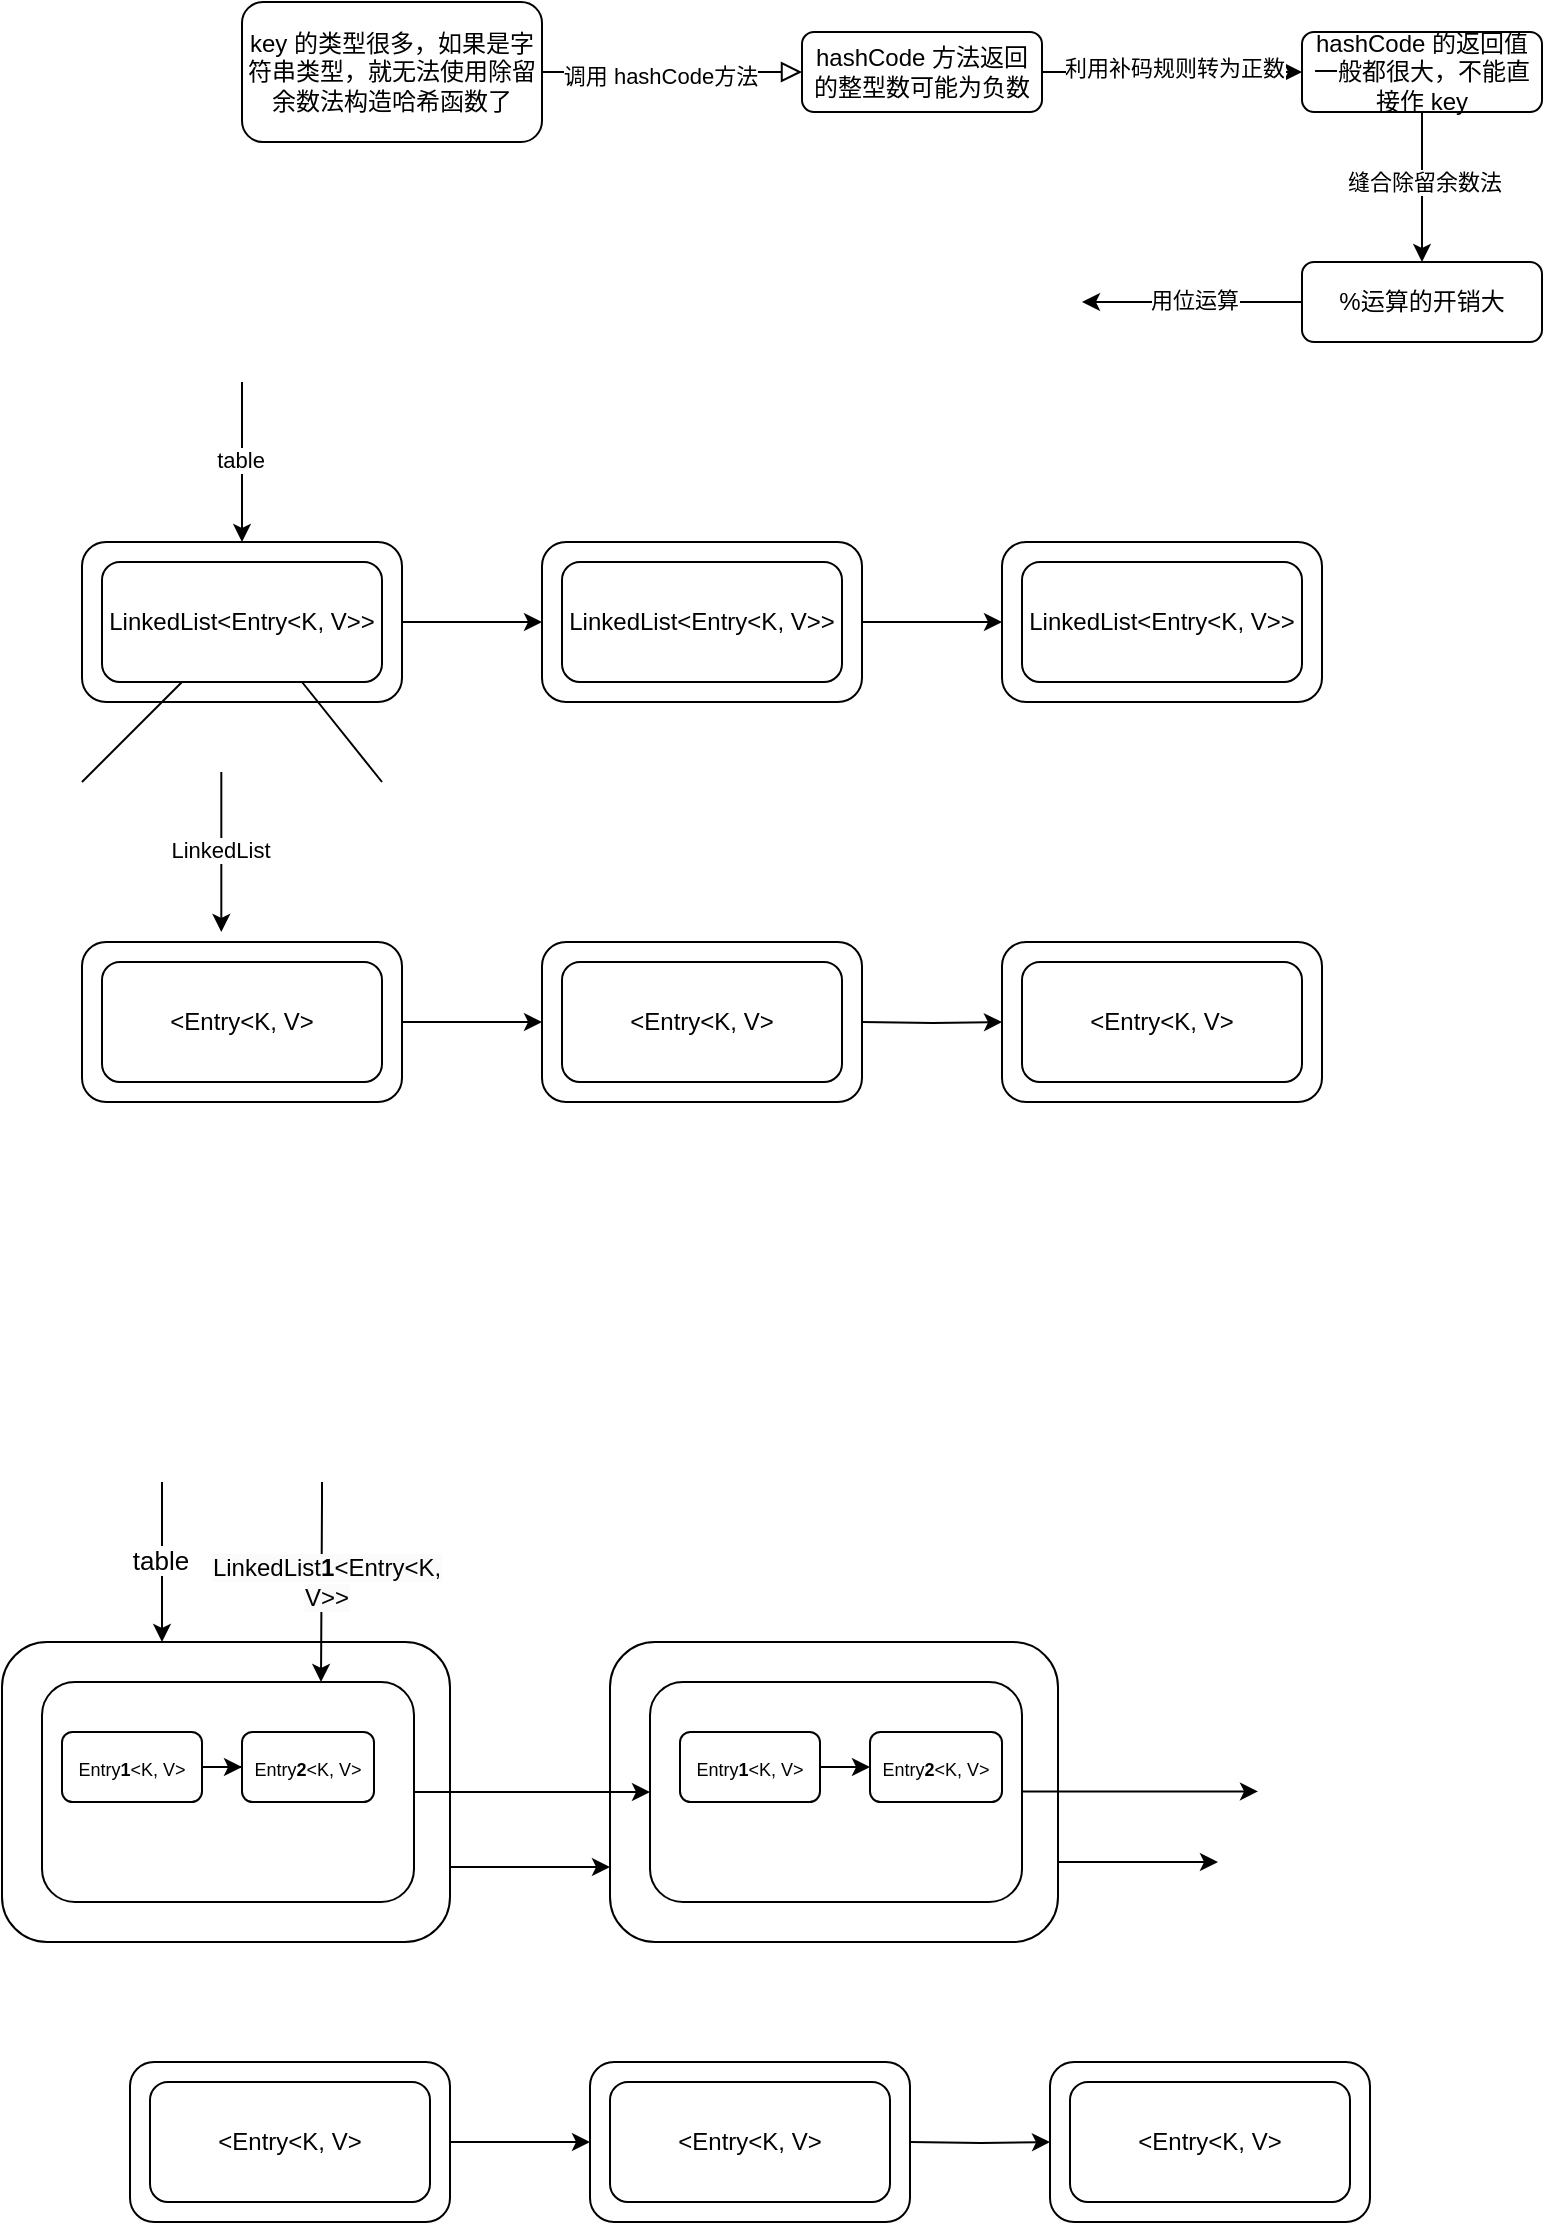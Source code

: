 <mxfile version="24.8.3">
  <diagram id="C5RBs43oDa-KdzZeNtuy" name="Page-1">
    <mxGraphModel dx="1143" dy="655" grid="1" gridSize="10" guides="1" tooltips="1" connect="1" arrows="1" fold="1" page="1" pageScale="1" pageWidth="827" pageHeight="1169" math="0" shadow="0">
      <root>
        <mxCell id="WIyWlLk6GJQsqaUBKTNV-0" />
        <mxCell id="WIyWlLk6GJQsqaUBKTNV-1" parent="WIyWlLk6GJQsqaUBKTNV-0" />
        <mxCell id="WIyWlLk6GJQsqaUBKTNV-2" value="" style="rounded=0;html=1;jettySize=auto;orthogonalLoop=1;fontSize=11;endArrow=block;endFill=0;endSize=8;strokeWidth=1;shadow=0;labelBackgroundColor=none;edgeStyle=orthogonalEdgeStyle;entryX=0;entryY=0.5;entryDx=0;entryDy=0;" parent="WIyWlLk6GJQsqaUBKTNV-1" source="WIyWlLk6GJQsqaUBKTNV-3" target="WIyWlLk6GJQsqaUBKTNV-7" edge="1">
          <mxGeometry relative="1" as="geometry">
            <mxPoint x="370" y="95" as="targetPoint" />
          </mxGeometry>
        </mxCell>
        <mxCell id="nxlaYupGEVczuKN7mVsK-0" value="调用 hashCode方法" style="edgeLabel;html=1;align=center;verticalAlign=middle;resizable=0;points=[];" parent="WIyWlLk6GJQsqaUBKTNV-2" vertex="1" connectable="0">
          <mxGeometry x="-0.094" y="-2" relative="1" as="geometry">
            <mxPoint as="offset" />
          </mxGeometry>
        </mxCell>
        <mxCell id="WIyWlLk6GJQsqaUBKTNV-3" value="key 的类型很多，如果是字符串类型，就无法使用除留余数法构造哈希函数了" style="rounded=1;whiteSpace=wrap;html=1;fontSize=12;glass=0;strokeWidth=1;shadow=0;" parent="WIyWlLk6GJQsqaUBKTNV-1" vertex="1">
          <mxGeometry x="160" y="60" width="150" height="70" as="geometry" />
        </mxCell>
        <mxCell id="nxlaYupGEVczuKN7mVsK-2" style="edgeStyle=orthogonalEdgeStyle;rounded=0;orthogonalLoop=1;jettySize=auto;html=1;exitX=1;exitY=0.5;exitDx=0;exitDy=0;entryX=0;entryY=0.5;entryDx=0;entryDy=0;" parent="WIyWlLk6GJQsqaUBKTNV-1" source="WIyWlLk6GJQsqaUBKTNV-7" target="nxlaYupGEVczuKN7mVsK-1" edge="1">
          <mxGeometry relative="1" as="geometry" />
        </mxCell>
        <mxCell id="nxlaYupGEVczuKN7mVsK-3" value="利用补码规则转为正数" style="edgeLabel;html=1;align=center;verticalAlign=middle;resizable=0;points=[];" parent="nxlaYupGEVczuKN7mVsK-2" vertex="1" connectable="0">
          <mxGeometry x="0.008" y="2" relative="1" as="geometry">
            <mxPoint as="offset" />
          </mxGeometry>
        </mxCell>
        <mxCell id="WIyWlLk6GJQsqaUBKTNV-7" value="hashCode 方法返回的整型数可能为负数" style="rounded=1;whiteSpace=wrap;html=1;fontSize=12;glass=0;strokeWidth=1;shadow=0;" parent="WIyWlLk6GJQsqaUBKTNV-1" vertex="1">
          <mxGeometry x="440" y="75" width="120" height="40" as="geometry" />
        </mxCell>
        <mxCell id="nxlaYupGEVczuKN7mVsK-5" style="edgeStyle=orthogonalEdgeStyle;rounded=0;orthogonalLoop=1;jettySize=auto;html=1;exitX=0.5;exitY=1;exitDx=0;exitDy=0;entryX=0.5;entryY=0;entryDx=0;entryDy=0;" parent="WIyWlLk6GJQsqaUBKTNV-1" source="nxlaYupGEVczuKN7mVsK-1" target="nxlaYupGEVczuKN7mVsK-4" edge="1">
          <mxGeometry relative="1" as="geometry" />
        </mxCell>
        <mxCell id="nxlaYupGEVczuKN7mVsK-7" value="缝合除留余数法" style="edgeLabel;html=1;align=center;verticalAlign=middle;resizable=0;points=[];" parent="nxlaYupGEVczuKN7mVsK-5" vertex="1" connectable="0">
          <mxGeometry x="-0.086" y="1" relative="1" as="geometry">
            <mxPoint as="offset" />
          </mxGeometry>
        </mxCell>
        <mxCell id="nxlaYupGEVczuKN7mVsK-1" value="hashCode 的返回值一般都很大，不能直接作 key" style="rounded=1;whiteSpace=wrap;html=1;fontSize=12;glass=0;strokeWidth=1;shadow=0;" parent="WIyWlLk6GJQsqaUBKTNV-1" vertex="1">
          <mxGeometry x="690" y="75" width="120" height="40" as="geometry" />
        </mxCell>
        <mxCell id="nxlaYupGEVczuKN7mVsK-8" style="edgeStyle=orthogonalEdgeStyle;rounded=0;orthogonalLoop=1;jettySize=auto;html=1;" parent="WIyWlLk6GJQsqaUBKTNV-1" source="nxlaYupGEVczuKN7mVsK-4" edge="1">
          <mxGeometry relative="1" as="geometry">
            <mxPoint x="580" y="210" as="targetPoint" />
          </mxGeometry>
        </mxCell>
        <mxCell id="nxlaYupGEVczuKN7mVsK-10" value="用位运算" style="edgeLabel;html=1;align=center;verticalAlign=middle;resizable=0;points=[];" parent="nxlaYupGEVczuKN7mVsK-8" vertex="1" connectable="0">
          <mxGeometry x="-0.013" y="-1" relative="1" as="geometry">
            <mxPoint x="1" y="-1" as="offset" />
          </mxGeometry>
        </mxCell>
        <mxCell id="nxlaYupGEVczuKN7mVsK-4" value="%运算的开销大" style="rounded=1;whiteSpace=wrap;html=1;fontSize=12;glass=0;strokeWidth=1;shadow=0;" parent="WIyWlLk6GJQsqaUBKTNV-1" vertex="1">
          <mxGeometry x="690" y="190" width="120" height="40" as="geometry" />
        </mxCell>
        <mxCell id="uVT4qS4KWNxR203_5THL-13" style="edgeStyle=orthogonalEdgeStyle;rounded=0;orthogonalLoop=1;jettySize=auto;html=1;exitX=1;exitY=0.5;exitDx=0;exitDy=0;entryX=0;entryY=0.5;entryDx=0;entryDy=0;" edge="1" parent="WIyWlLk6GJQsqaUBKTNV-1" source="uVT4qS4KWNxR203_5THL-10" target="uVT4qS4KWNxR203_5THL-15">
          <mxGeometry relative="1" as="geometry">
            <mxPoint x="310" y="359.724" as="targetPoint" />
          </mxGeometry>
        </mxCell>
        <mxCell id="uVT4qS4KWNxR203_5THL-10" value="" style="rounded=1;whiteSpace=wrap;html=1;" vertex="1" parent="WIyWlLk6GJQsqaUBKTNV-1">
          <mxGeometry x="80" y="330" width="160" height="80" as="geometry" />
        </mxCell>
        <mxCell id="uVT4qS4KWNxR203_5THL-11" style="edgeStyle=orthogonalEdgeStyle;rounded=0;orthogonalLoop=1;jettySize=auto;html=1;entryX=0.5;entryY=0;entryDx=0;entryDy=0;" edge="1" parent="WIyWlLk6GJQsqaUBKTNV-1">
          <mxGeometry relative="1" as="geometry">
            <mxPoint x="160" y="330" as="targetPoint" />
            <mxPoint x="160" y="250" as="sourcePoint" />
          </mxGeometry>
        </mxCell>
        <mxCell id="uVT4qS4KWNxR203_5THL-12" value="table" style="edgeLabel;html=1;align=center;verticalAlign=middle;resizable=0;points=[];" vertex="1" connectable="0" parent="uVT4qS4KWNxR203_5THL-11">
          <mxGeometry x="-0.039" y="-1" relative="1" as="geometry">
            <mxPoint as="offset" />
          </mxGeometry>
        </mxCell>
        <mxCell id="uVT4qS4KWNxR203_5THL-14" style="edgeStyle=orthogonalEdgeStyle;rounded=0;orthogonalLoop=1;jettySize=auto;html=1;exitX=1;exitY=0.5;exitDx=0;exitDy=0;entryX=0;entryY=0.5;entryDx=0;entryDy=0;" edge="1" parent="WIyWlLk6GJQsqaUBKTNV-1" source="uVT4qS4KWNxR203_5THL-15" target="uVT4qS4KWNxR203_5THL-17">
          <mxGeometry relative="1" as="geometry">
            <mxPoint x="540" y="359.724" as="targetPoint" />
          </mxGeometry>
        </mxCell>
        <mxCell id="uVT4qS4KWNxR203_5THL-15" value="" style="rounded=1;whiteSpace=wrap;html=1;" vertex="1" parent="WIyWlLk6GJQsqaUBKTNV-1">
          <mxGeometry x="310" y="330" width="160" height="80" as="geometry" />
        </mxCell>
        <mxCell id="uVT4qS4KWNxR203_5THL-17" value="" style="rounded=1;whiteSpace=wrap;html=1;" vertex="1" parent="WIyWlLk6GJQsqaUBKTNV-1">
          <mxGeometry x="540" y="330" width="160" height="80" as="geometry" />
        </mxCell>
        <mxCell id="uVT4qS4KWNxR203_5THL-19" value="LinkedList&amp;lt;Entry&amp;lt;K, V&amp;gt;&amp;gt;" style="rounded=1;whiteSpace=wrap;html=1;" vertex="1" parent="WIyWlLk6GJQsqaUBKTNV-1">
          <mxGeometry x="90" y="340" width="140" height="60" as="geometry" />
        </mxCell>
        <mxCell id="uVT4qS4KWNxR203_5THL-20" value="LinkedList&amp;lt;Entry&amp;lt;K, V&amp;gt;&amp;gt;" style="rounded=1;whiteSpace=wrap;html=1;" vertex="1" parent="WIyWlLk6GJQsqaUBKTNV-1">
          <mxGeometry x="320" y="340" width="140" height="60" as="geometry" />
        </mxCell>
        <mxCell id="uVT4qS4KWNxR203_5THL-21" value="LinkedList&amp;lt;Entry&amp;lt;K, V&amp;gt;&amp;gt;" style="rounded=1;whiteSpace=wrap;html=1;" vertex="1" parent="WIyWlLk6GJQsqaUBKTNV-1">
          <mxGeometry x="550" y="340" width="140" height="60" as="geometry" />
        </mxCell>
        <mxCell id="uVT4qS4KWNxR203_5THL-23" value="" style="endArrow=none;html=1;rounded=0;" edge="1" parent="WIyWlLk6GJQsqaUBKTNV-1">
          <mxGeometry width="50" height="50" relative="1" as="geometry">
            <mxPoint x="80" y="450" as="sourcePoint" />
            <mxPoint x="130" y="400" as="targetPoint" />
          </mxGeometry>
        </mxCell>
        <mxCell id="uVT4qS4KWNxR203_5THL-24" value="" style="endArrow=none;html=1;rounded=0;" edge="1" parent="WIyWlLk6GJQsqaUBKTNV-1">
          <mxGeometry width="50" height="50" relative="1" as="geometry">
            <mxPoint x="230" y="450" as="sourcePoint" />
            <mxPoint x="190" y="400" as="targetPoint" />
          </mxGeometry>
        </mxCell>
        <mxCell id="uVT4qS4KWNxR203_5THL-26" style="edgeStyle=orthogonalEdgeStyle;rounded=0;orthogonalLoop=1;jettySize=auto;html=1;entryX=0.5;entryY=0;entryDx=0;entryDy=0;" edge="1" parent="WIyWlLk6GJQsqaUBKTNV-1">
          <mxGeometry relative="1" as="geometry">
            <mxPoint x="149.66" y="525" as="targetPoint" />
            <mxPoint x="149.66" y="445" as="sourcePoint" />
          </mxGeometry>
        </mxCell>
        <mxCell id="uVT4qS4KWNxR203_5THL-27" value="LinkedList" style="edgeLabel;html=1;align=center;verticalAlign=middle;resizable=0;points=[];" vertex="1" connectable="0" parent="uVT4qS4KWNxR203_5THL-26">
          <mxGeometry x="-0.039" y="-1" relative="1" as="geometry">
            <mxPoint as="offset" />
          </mxGeometry>
        </mxCell>
        <mxCell id="uVT4qS4KWNxR203_5THL-29" style="edgeStyle=orthogonalEdgeStyle;rounded=0;orthogonalLoop=1;jettySize=auto;html=1;exitX=1;exitY=0.5;exitDx=0;exitDy=0;entryX=0;entryY=0.5;entryDx=0;entryDy=0;" edge="1" parent="WIyWlLk6GJQsqaUBKTNV-1" source="uVT4qS4KWNxR203_5THL-30" target="uVT4qS4KWNxR203_5THL-31">
          <mxGeometry relative="1" as="geometry">
            <mxPoint x="310" y="559.724" as="targetPoint" />
          </mxGeometry>
        </mxCell>
        <mxCell id="uVT4qS4KWNxR203_5THL-30" value="" style="rounded=1;whiteSpace=wrap;html=1;" vertex="1" parent="WIyWlLk6GJQsqaUBKTNV-1">
          <mxGeometry x="80" y="530" width="160" height="80" as="geometry" />
        </mxCell>
        <mxCell id="uVT4qS4KWNxR203_5THL-31" value="" style="rounded=1;whiteSpace=wrap;html=1;" vertex="1" parent="WIyWlLk6GJQsqaUBKTNV-1">
          <mxGeometry x="310" y="530" width="160" height="80" as="geometry" />
        </mxCell>
        <mxCell id="uVT4qS4KWNxR203_5THL-32" value="&amp;lt;Entry&amp;lt;K, V&amp;gt;" style="rounded=1;whiteSpace=wrap;html=1;" vertex="1" parent="WIyWlLk6GJQsqaUBKTNV-1">
          <mxGeometry x="90" y="540" width="140" height="60" as="geometry" />
        </mxCell>
        <mxCell id="uVT4qS4KWNxR203_5THL-33" value="&amp;lt;Entry&amp;lt;K, V&amp;gt;" style="rounded=1;whiteSpace=wrap;html=1;" vertex="1" parent="WIyWlLk6GJQsqaUBKTNV-1">
          <mxGeometry x="320" y="540" width="140" height="60" as="geometry" />
        </mxCell>
        <mxCell id="uVT4qS4KWNxR203_5THL-37" style="edgeStyle=orthogonalEdgeStyle;rounded=0;orthogonalLoop=1;jettySize=auto;html=1;exitX=1;exitY=0.5;exitDx=0;exitDy=0;entryX=0;entryY=0.5;entryDx=0;entryDy=0;" edge="1" parent="WIyWlLk6GJQsqaUBKTNV-1" target="uVT4qS4KWNxR203_5THL-38">
          <mxGeometry relative="1" as="geometry">
            <mxPoint x="540" y="559.724" as="targetPoint" />
            <mxPoint x="470" y="570" as="sourcePoint" />
          </mxGeometry>
        </mxCell>
        <mxCell id="uVT4qS4KWNxR203_5THL-38" value="" style="rounded=1;whiteSpace=wrap;html=1;" vertex="1" parent="WIyWlLk6GJQsqaUBKTNV-1">
          <mxGeometry x="540" y="530" width="160" height="80" as="geometry" />
        </mxCell>
        <mxCell id="uVT4qS4KWNxR203_5THL-39" value="&amp;lt;Entry&amp;lt;K, V&amp;gt;" style="rounded=1;whiteSpace=wrap;html=1;" vertex="1" parent="WIyWlLk6GJQsqaUBKTNV-1">
          <mxGeometry x="550" y="540" width="140" height="60" as="geometry" />
        </mxCell>
        <mxCell id="uVT4qS4KWNxR203_5THL-76" style="edgeStyle=orthogonalEdgeStyle;rounded=0;orthogonalLoop=1;jettySize=auto;html=1;exitX=1;exitY=0.75;exitDx=0;exitDy=0;entryX=0;entryY=0.75;entryDx=0;entryDy=0;" edge="1" parent="WIyWlLk6GJQsqaUBKTNV-1" source="uVT4qS4KWNxR203_5THL-41" target="uVT4qS4KWNxR203_5THL-70">
          <mxGeometry relative="1" as="geometry" />
        </mxCell>
        <mxCell id="uVT4qS4KWNxR203_5THL-41" value="" style="rounded=1;whiteSpace=wrap;html=1;" vertex="1" parent="WIyWlLk6GJQsqaUBKTNV-1">
          <mxGeometry x="40" y="880" width="224" height="150" as="geometry" />
        </mxCell>
        <mxCell id="uVT4qS4KWNxR203_5THL-42" style="edgeStyle=orthogonalEdgeStyle;rounded=0;orthogonalLoop=1;jettySize=auto;html=1;entryX=0.5;entryY=0;entryDx=0;entryDy=0;" edge="1" parent="WIyWlLk6GJQsqaUBKTNV-1">
          <mxGeometry relative="1" as="geometry">
            <mxPoint x="120" y="880" as="targetPoint" />
            <mxPoint x="120" y="800" as="sourcePoint" />
          </mxGeometry>
        </mxCell>
        <mxCell id="uVT4qS4KWNxR203_5THL-43" value="&lt;font style=&quot;font-size: 13px;&quot;&gt;table&lt;/font&gt;" style="edgeLabel;html=1;align=center;verticalAlign=middle;resizable=0;points=[];" vertex="1" connectable="0" parent="uVT4qS4KWNxR203_5THL-42">
          <mxGeometry x="-0.039" y="-1" relative="1" as="geometry">
            <mxPoint as="offset" />
          </mxGeometry>
        </mxCell>
        <mxCell id="uVT4qS4KWNxR203_5THL-47" value="" style="rounded=1;whiteSpace=wrap;html=1;" vertex="1" parent="WIyWlLk6GJQsqaUBKTNV-1">
          <mxGeometry x="60" y="900" width="186" height="110" as="geometry" />
        </mxCell>
        <mxCell id="uVT4qS4KWNxR203_5THL-54" style="edgeStyle=orthogonalEdgeStyle;rounded=0;orthogonalLoop=1;jettySize=auto;html=1;exitX=1;exitY=0.5;exitDx=0;exitDy=0;entryX=0;entryY=0.5;entryDx=0;entryDy=0;" edge="1" parent="WIyWlLk6GJQsqaUBKTNV-1" source="uVT4qS4KWNxR203_5THL-55" target="uVT4qS4KWNxR203_5THL-56">
          <mxGeometry relative="1" as="geometry">
            <mxPoint x="334" y="1119.724" as="targetPoint" />
          </mxGeometry>
        </mxCell>
        <mxCell id="uVT4qS4KWNxR203_5THL-55" value="" style="rounded=1;whiteSpace=wrap;html=1;" vertex="1" parent="WIyWlLk6GJQsqaUBKTNV-1">
          <mxGeometry x="104" y="1090" width="160" height="80" as="geometry" />
        </mxCell>
        <mxCell id="uVT4qS4KWNxR203_5THL-56" value="" style="rounded=1;whiteSpace=wrap;html=1;" vertex="1" parent="WIyWlLk6GJQsqaUBKTNV-1">
          <mxGeometry x="334" y="1090" width="160" height="80" as="geometry" />
        </mxCell>
        <mxCell id="uVT4qS4KWNxR203_5THL-57" value="&amp;lt;Entry&amp;lt;K, V&amp;gt;" style="rounded=1;whiteSpace=wrap;html=1;" vertex="1" parent="WIyWlLk6GJQsqaUBKTNV-1">
          <mxGeometry x="114" y="1100" width="140" height="60" as="geometry" />
        </mxCell>
        <mxCell id="uVT4qS4KWNxR203_5THL-58" value="&amp;lt;Entry&amp;lt;K, V&amp;gt;" style="rounded=1;whiteSpace=wrap;html=1;" vertex="1" parent="WIyWlLk6GJQsqaUBKTNV-1">
          <mxGeometry x="344" y="1100" width="140" height="60" as="geometry" />
        </mxCell>
        <mxCell id="uVT4qS4KWNxR203_5THL-59" style="edgeStyle=orthogonalEdgeStyle;rounded=0;orthogonalLoop=1;jettySize=auto;html=1;exitX=1;exitY=0.5;exitDx=0;exitDy=0;entryX=0;entryY=0.5;entryDx=0;entryDy=0;" edge="1" parent="WIyWlLk6GJQsqaUBKTNV-1" target="uVT4qS4KWNxR203_5THL-60">
          <mxGeometry relative="1" as="geometry">
            <mxPoint x="564" y="1119.724" as="targetPoint" />
            <mxPoint x="494" y="1130" as="sourcePoint" />
          </mxGeometry>
        </mxCell>
        <mxCell id="uVT4qS4KWNxR203_5THL-60" value="" style="rounded=1;whiteSpace=wrap;html=1;" vertex="1" parent="WIyWlLk6GJQsqaUBKTNV-1">
          <mxGeometry x="564" y="1090" width="160" height="80" as="geometry" />
        </mxCell>
        <mxCell id="uVT4qS4KWNxR203_5THL-61" value="&amp;lt;Entry&amp;lt;K, V&amp;gt;" style="rounded=1;whiteSpace=wrap;html=1;" vertex="1" parent="WIyWlLk6GJQsqaUBKTNV-1">
          <mxGeometry x="574" y="1100" width="140" height="60" as="geometry" />
        </mxCell>
        <mxCell id="uVT4qS4KWNxR203_5THL-62" style="edgeStyle=orthogonalEdgeStyle;rounded=0;orthogonalLoop=1;jettySize=auto;html=1;entryX=0.75;entryY=0;entryDx=0;entryDy=0;" edge="1" parent="WIyWlLk6GJQsqaUBKTNV-1" target="uVT4qS4KWNxR203_5THL-47">
          <mxGeometry relative="1" as="geometry">
            <mxPoint x="210" y="890" as="targetPoint" />
            <mxPoint x="200" y="800" as="sourcePoint" />
            <Array as="points">
              <mxPoint x="200" y="810" />
              <mxPoint x="200" y="856" />
            </Array>
          </mxGeometry>
        </mxCell>
        <mxCell id="uVT4qS4KWNxR203_5THL-63" value="table" style="edgeLabel;html=1;align=center;verticalAlign=middle;resizable=0;points=[];" vertex="1" connectable="0" parent="uVT4qS4KWNxR203_5THL-62">
          <mxGeometry x="-0.039" y="-1" relative="1" as="geometry">
            <mxPoint as="offset" />
          </mxGeometry>
        </mxCell>
        <mxCell id="uVT4qS4KWNxR203_5THL-65" value="&lt;span style=&quot;font-size: 12px; text-wrap: wrap; background-color: rgb(251, 251, 251);&quot;&gt;LinkedList&lt;/span&gt;&lt;b style=&quot;font-size: 12px; text-wrap: wrap; background-color: rgb(251, 251, 251);&quot;&gt;1&lt;/b&gt;&lt;span style=&quot;font-size: 12px; text-wrap: wrap; background-color: rgb(251, 251, 251);&quot;&gt;&amp;lt;Entry&amp;lt;K, V&amp;gt;&amp;gt;&lt;/span&gt;" style="edgeLabel;html=1;align=center;verticalAlign=middle;resizable=0;points=[];" vertex="1" connectable="0" parent="uVT4qS4KWNxR203_5THL-62">
          <mxGeometry x="0.007" y="2" relative="1" as="geometry">
            <mxPoint as="offset" />
          </mxGeometry>
        </mxCell>
        <mxCell id="uVT4qS4KWNxR203_5THL-69" style="edgeStyle=orthogonalEdgeStyle;rounded=0;orthogonalLoop=1;jettySize=auto;html=1;entryX=0;entryY=0.5;entryDx=0;entryDy=0;" edge="1" parent="WIyWlLk6GJQsqaUBKTNV-1" source="uVT4qS4KWNxR203_5THL-66" target="uVT4qS4KWNxR203_5THL-68">
          <mxGeometry relative="1" as="geometry" />
        </mxCell>
        <mxCell id="uVT4qS4KWNxR203_5THL-66" value="&lt;font style=&quot;font-size: 9px;&quot;&gt;Entry&lt;b&gt;1&lt;/b&gt;&amp;lt;K, V&amp;gt;&lt;/font&gt;" style="rounded=1;whiteSpace=wrap;html=1;" vertex="1" parent="WIyWlLk6GJQsqaUBKTNV-1">
          <mxGeometry x="70" y="925" width="70" height="35" as="geometry" />
        </mxCell>
        <mxCell id="uVT4qS4KWNxR203_5THL-68" value="&lt;font style=&quot;font-size: 9px;&quot;&gt;Entry&lt;b&gt;2&lt;/b&gt;&amp;lt;K, V&amp;gt;&lt;/font&gt;" style="rounded=1;whiteSpace=wrap;html=1;" vertex="1" parent="WIyWlLk6GJQsqaUBKTNV-1">
          <mxGeometry x="160" y="925" width="66" height="35" as="geometry" />
        </mxCell>
        <mxCell id="uVT4qS4KWNxR203_5THL-70" value="" style="rounded=1;whiteSpace=wrap;html=1;" vertex="1" parent="WIyWlLk6GJQsqaUBKTNV-1">
          <mxGeometry x="344" y="880" width="224" height="150" as="geometry" />
        </mxCell>
        <mxCell id="uVT4qS4KWNxR203_5THL-71" value="" style="rounded=1;whiteSpace=wrap;html=1;" vertex="1" parent="WIyWlLk6GJQsqaUBKTNV-1">
          <mxGeometry x="364" y="900" width="186" height="110" as="geometry" />
        </mxCell>
        <mxCell id="uVT4qS4KWNxR203_5THL-72" style="edgeStyle=orthogonalEdgeStyle;rounded=0;orthogonalLoop=1;jettySize=auto;html=1;entryX=0;entryY=0.5;entryDx=0;entryDy=0;" edge="1" parent="WIyWlLk6GJQsqaUBKTNV-1" source="uVT4qS4KWNxR203_5THL-73" target="uVT4qS4KWNxR203_5THL-74">
          <mxGeometry relative="1" as="geometry" />
        </mxCell>
        <mxCell id="uVT4qS4KWNxR203_5THL-73" value="&lt;font style=&quot;font-size: 9px;&quot;&gt;Entry&lt;b&gt;1&lt;/b&gt;&amp;lt;K, V&amp;gt;&lt;/font&gt;" style="rounded=1;whiteSpace=wrap;html=1;" vertex="1" parent="WIyWlLk6GJQsqaUBKTNV-1">
          <mxGeometry x="379" y="925" width="70" height="35" as="geometry" />
        </mxCell>
        <mxCell id="uVT4qS4KWNxR203_5THL-74" value="&lt;font style=&quot;font-size: 9px;&quot;&gt;Entry&lt;b&gt;2&lt;/b&gt;&amp;lt;K, V&amp;gt;&lt;/font&gt;" style="rounded=1;whiteSpace=wrap;html=1;" vertex="1" parent="WIyWlLk6GJQsqaUBKTNV-1">
          <mxGeometry x="474" y="925" width="66" height="35" as="geometry" />
        </mxCell>
        <mxCell id="uVT4qS4KWNxR203_5THL-77" style="edgeStyle=orthogonalEdgeStyle;rounded=0;orthogonalLoop=1;jettySize=auto;html=1;entryX=0;entryY=0.5;entryDx=0;entryDy=0;" edge="1" parent="WIyWlLk6GJQsqaUBKTNV-1" source="uVT4qS4KWNxR203_5THL-47" target="uVT4qS4KWNxR203_5THL-71">
          <mxGeometry relative="1" as="geometry" />
        </mxCell>
        <mxCell id="uVT4qS4KWNxR203_5THL-78" style="edgeStyle=orthogonalEdgeStyle;rounded=0;orthogonalLoop=1;jettySize=auto;html=1;entryX=0;entryY=0.5;entryDx=0;entryDy=0;" edge="1" parent="WIyWlLk6GJQsqaUBKTNV-1">
          <mxGeometry relative="1" as="geometry">
            <mxPoint x="550" y="954.71" as="sourcePoint" />
            <mxPoint x="668" y="954.71" as="targetPoint" />
          </mxGeometry>
        </mxCell>
        <mxCell id="uVT4qS4KWNxR203_5THL-79" style="edgeStyle=orthogonalEdgeStyle;rounded=0;orthogonalLoop=1;jettySize=auto;html=1;exitX=1;exitY=0.75;exitDx=0;exitDy=0;entryX=0;entryY=0.75;entryDx=0;entryDy=0;" edge="1" parent="WIyWlLk6GJQsqaUBKTNV-1">
          <mxGeometry relative="1" as="geometry">
            <mxPoint x="568" y="990" as="sourcePoint" />
            <mxPoint x="648" y="990" as="targetPoint" />
          </mxGeometry>
        </mxCell>
      </root>
    </mxGraphModel>
  </diagram>
</mxfile>
